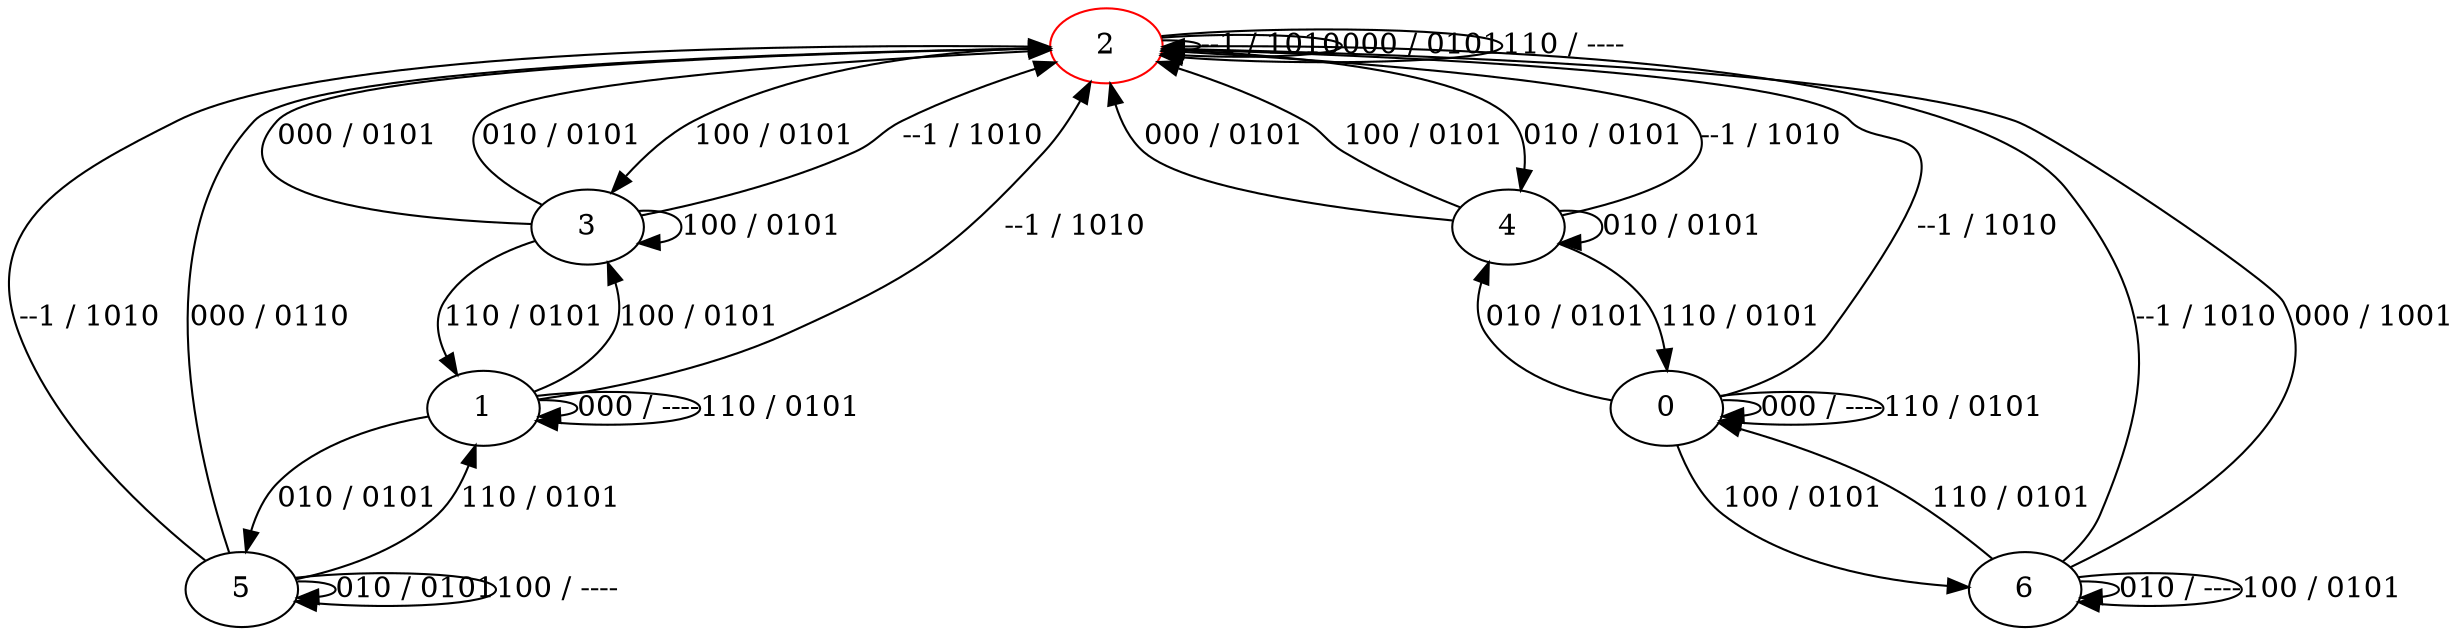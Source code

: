 digraph {
2 [color="red"]
0
1
3
4
5
6
2 -> 2 [label="--1 / 1010"]
2 -> 2 [label="000 / 0101"]
2 -> 4 [label="010 / 0101"]
2 -> 3 [label="100 / 0101"]
2 -> 2 [label="110 / ----"]
0 -> 2 [label="--1 / 1010"]
0 -> 0 [label="000 / ----"]
0 -> 4 [label="010 / 0101"]
0 -> 6 [label="100 / 0101"]
0 -> 0 [label="110 / 0101"]
1 -> 2 [label="--1 / 1010"]
1 -> 1 [label="000 / ----"]
1 -> 5 [label="010 / 0101"]
1 -> 3 [label="100 / 0101"]
1 -> 1 [label="110 / 0101"]
3 -> 2 [label="--1 / 1010"]
3 -> 2 [label="000 / 0101"]
3 -> 2 [label="010 / 0101"]
3 -> 3 [label="100 / 0101"]
3 -> 1 [label="110 / 0101"]
4 -> 2 [label="--1 / 1010"]
4 -> 2 [label="000 / 0101"]
4 -> 4 [label="010 / 0101"]
4 -> 2 [label="100 / 0101"]
4 -> 0 [label="110 / 0101"]
5 -> 2 [label="--1 / 1010"]
5 -> 2 [label="000 / 0110"]
5 -> 5 [label="010 / 0101"]
5 -> 5 [label="100 / ----"]
5 -> 1 [label="110 / 0101"]
6 -> 2 [label="--1 / 1010"]
6 -> 2 [label="000 / 1001"]
6 -> 6 [label="010 / ----"]
6 -> 6 [label="100 / 0101"]
6 -> 0 [label="110 / 0101"]
}
